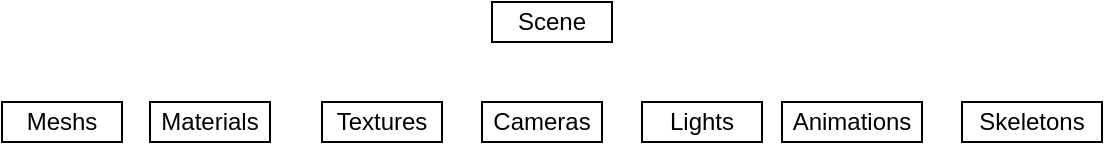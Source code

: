 <mxfile version="21.6.8" type="github">
  <diagram name="第 1 页" id="MkYkKVoI01z4D53WzlGc">
    <mxGraphModel dx="1367" dy="795" grid="1" gridSize="10" guides="1" tooltips="1" connect="1" arrows="1" fold="1" page="1" pageScale="1" pageWidth="827" pageHeight="1169" math="0" shadow="0">
      <root>
        <mxCell id="0" />
        <mxCell id="1" parent="0" />
        <mxCell id="1a6Mnk_K03xN9Baxw_4N-1" value="&lt;div&gt;Scene&lt;/div&gt;" style="rounded=0;whiteSpace=wrap;html=1;" vertex="1" parent="1">
          <mxGeometry x="360" y="220" width="60" height="20" as="geometry" />
        </mxCell>
        <mxCell id="1a6Mnk_K03xN9Baxw_4N-2" value="Meshs" style="rounded=0;whiteSpace=wrap;html=1;" vertex="1" parent="1">
          <mxGeometry x="115" y="270" width="60" height="20" as="geometry" />
        </mxCell>
        <mxCell id="1a6Mnk_K03xN9Baxw_4N-3" value="Materials" style="rounded=0;whiteSpace=wrap;html=1;" vertex="1" parent="1">
          <mxGeometry x="189" y="270" width="60" height="20" as="geometry" />
        </mxCell>
        <mxCell id="1a6Mnk_K03xN9Baxw_4N-4" value="Textures" style="rounded=0;whiteSpace=wrap;html=1;" vertex="1" parent="1">
          <mxGeometry x="275" y="270" width="60" height="20" as="geometry" />
        </mxCell>
        <mxCell id="1a6Mnk_K03xN9Baxw_4N-5" value="Cameras" style="rounded=0;whiteSpace=wrap;html=1;" vertex="1" parent="1">
          <mxGeometry x="355" y="270" width="60" height="20" as="geometry" />
        </mxCell>
        <mxCell id="1a6Mnk_K03xN9Baxw_4N-6" value="Lights" style="rounded=0;whiteSpace=wrap;html=1;" vertex="1" parent="1">
          <mxGeometry x="435" y="270" width="60" height="20" as="geometry" />
        </mxCell>
        <mxCell id="1a6Mnk_K03xN9Baxw_4N-7" value="Animations" style="rounded=0;whiteSpace=wrap;html=1;" vertex="1" parent="1">
          <mxGeometry x="505" y="270" width="70" height="20" as="geometry" />
        </mxCell>
        <mxCell id="1a6Mnk_K03xN9Baxw_4N-8" value="Skeletons" style="rounded=0;whiteSpace=wrap;html=1;" vertex="1" parent="1">
          <mxGeometry x="595" y="270" width="70" height="20" as="geometry" />
        </mxCell>
      </root>
    </mxGraphModel>
  </diagram>
</mxfile>

